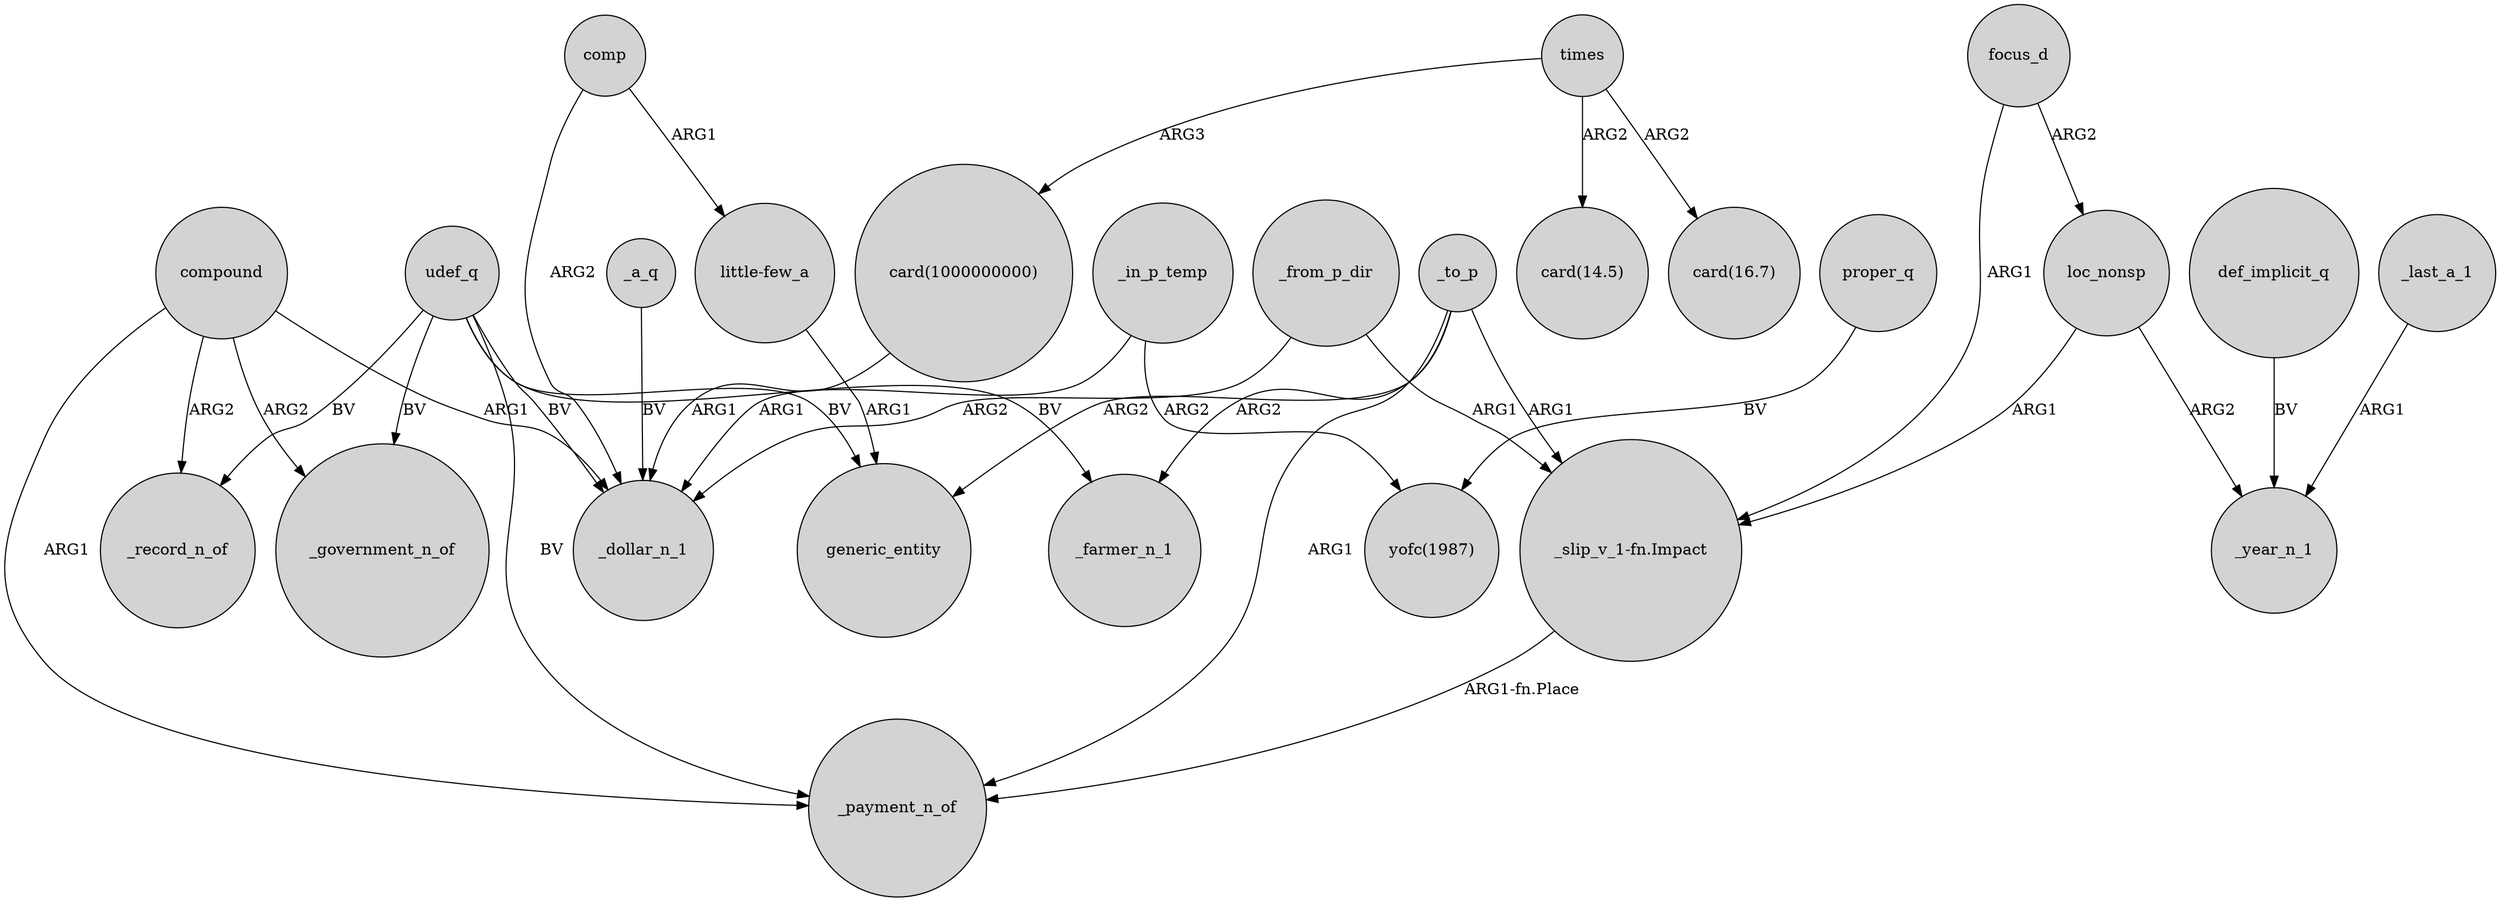 digraph {
	node [shape=circle style=filled]
	"card(1000000000)" -> _dollar_n_1 [label=ARG1]
	_to_p -> generic_entity [label=ARG2]
	compound -> _government_n_of [label=ARG2]
	udef_q -> _government_n_of [label=BV]
	_a_q -> _dollar_n_1 [label=BV]
	udef_q -> _record_n_of [label=BV]
	comp -> _dollar_n_1 [label=ARG2]
	_in_p_temp -> "yofc(1987)" [label=ARG2]
	compound -> _dollar_n_1 [label=ARG1]
	def_implicit_q -> _year_n_1 [label=BV]
	focus_d -> loc_nonsp [label=ARG2]
	compound -> _record_n_of [label=ARG2]
	times -> "card(14.5)" [label=ARG2]
	times -> "card(1000000000)" [label=ARG3]
	_in_p_temp -> _dollar_n_1 [label=ARG1]
	"little-few_a" -> generic_entity [label=ARG1]
	udef_q -> generic_entity [label=BV]
	loc_nonsp -> _year_n_1 [label=ARG2]
	proper_q -> "yofc(1987)" [label=BV]
	_from_p_dir -> "_slip_v_1-fn.Impact" [label=ARG1]
	_last_a_1 -> _year_n_1 [label=ARG1]
	_to_p -> _farmer_n_1 [label=ARG2]
	udef_q -> _dollar_n_1 [label=BV]
	"_slip_v_1-fn.Impact" -> _payment_n_of [label="ARG1-fn.Place"]
	udef_q -> _farmer_n_1 [label=BV]
	udef_q -> _payment_n_of [label=BV]
	loc_nonsp -> "_slip_v_1-fn.Impact" [label=ARG1]
	comp -> "little-few_a" [label=ARG1]
	_to_p -> "_slip_v_1-fn.Impact" [label=ARG1]
	compound -> _payment_n_of [label=ARG1]
	focus_d -> "_slip_v_1-fn.Impact" [label=ARG1]
	_to_p -> _payment_n_of [label=ARG1]
	_from_p_dir -> _dollar_n_1 [label=ARG2]
	times -> "card(16.7)" [label=ARG2]
}
